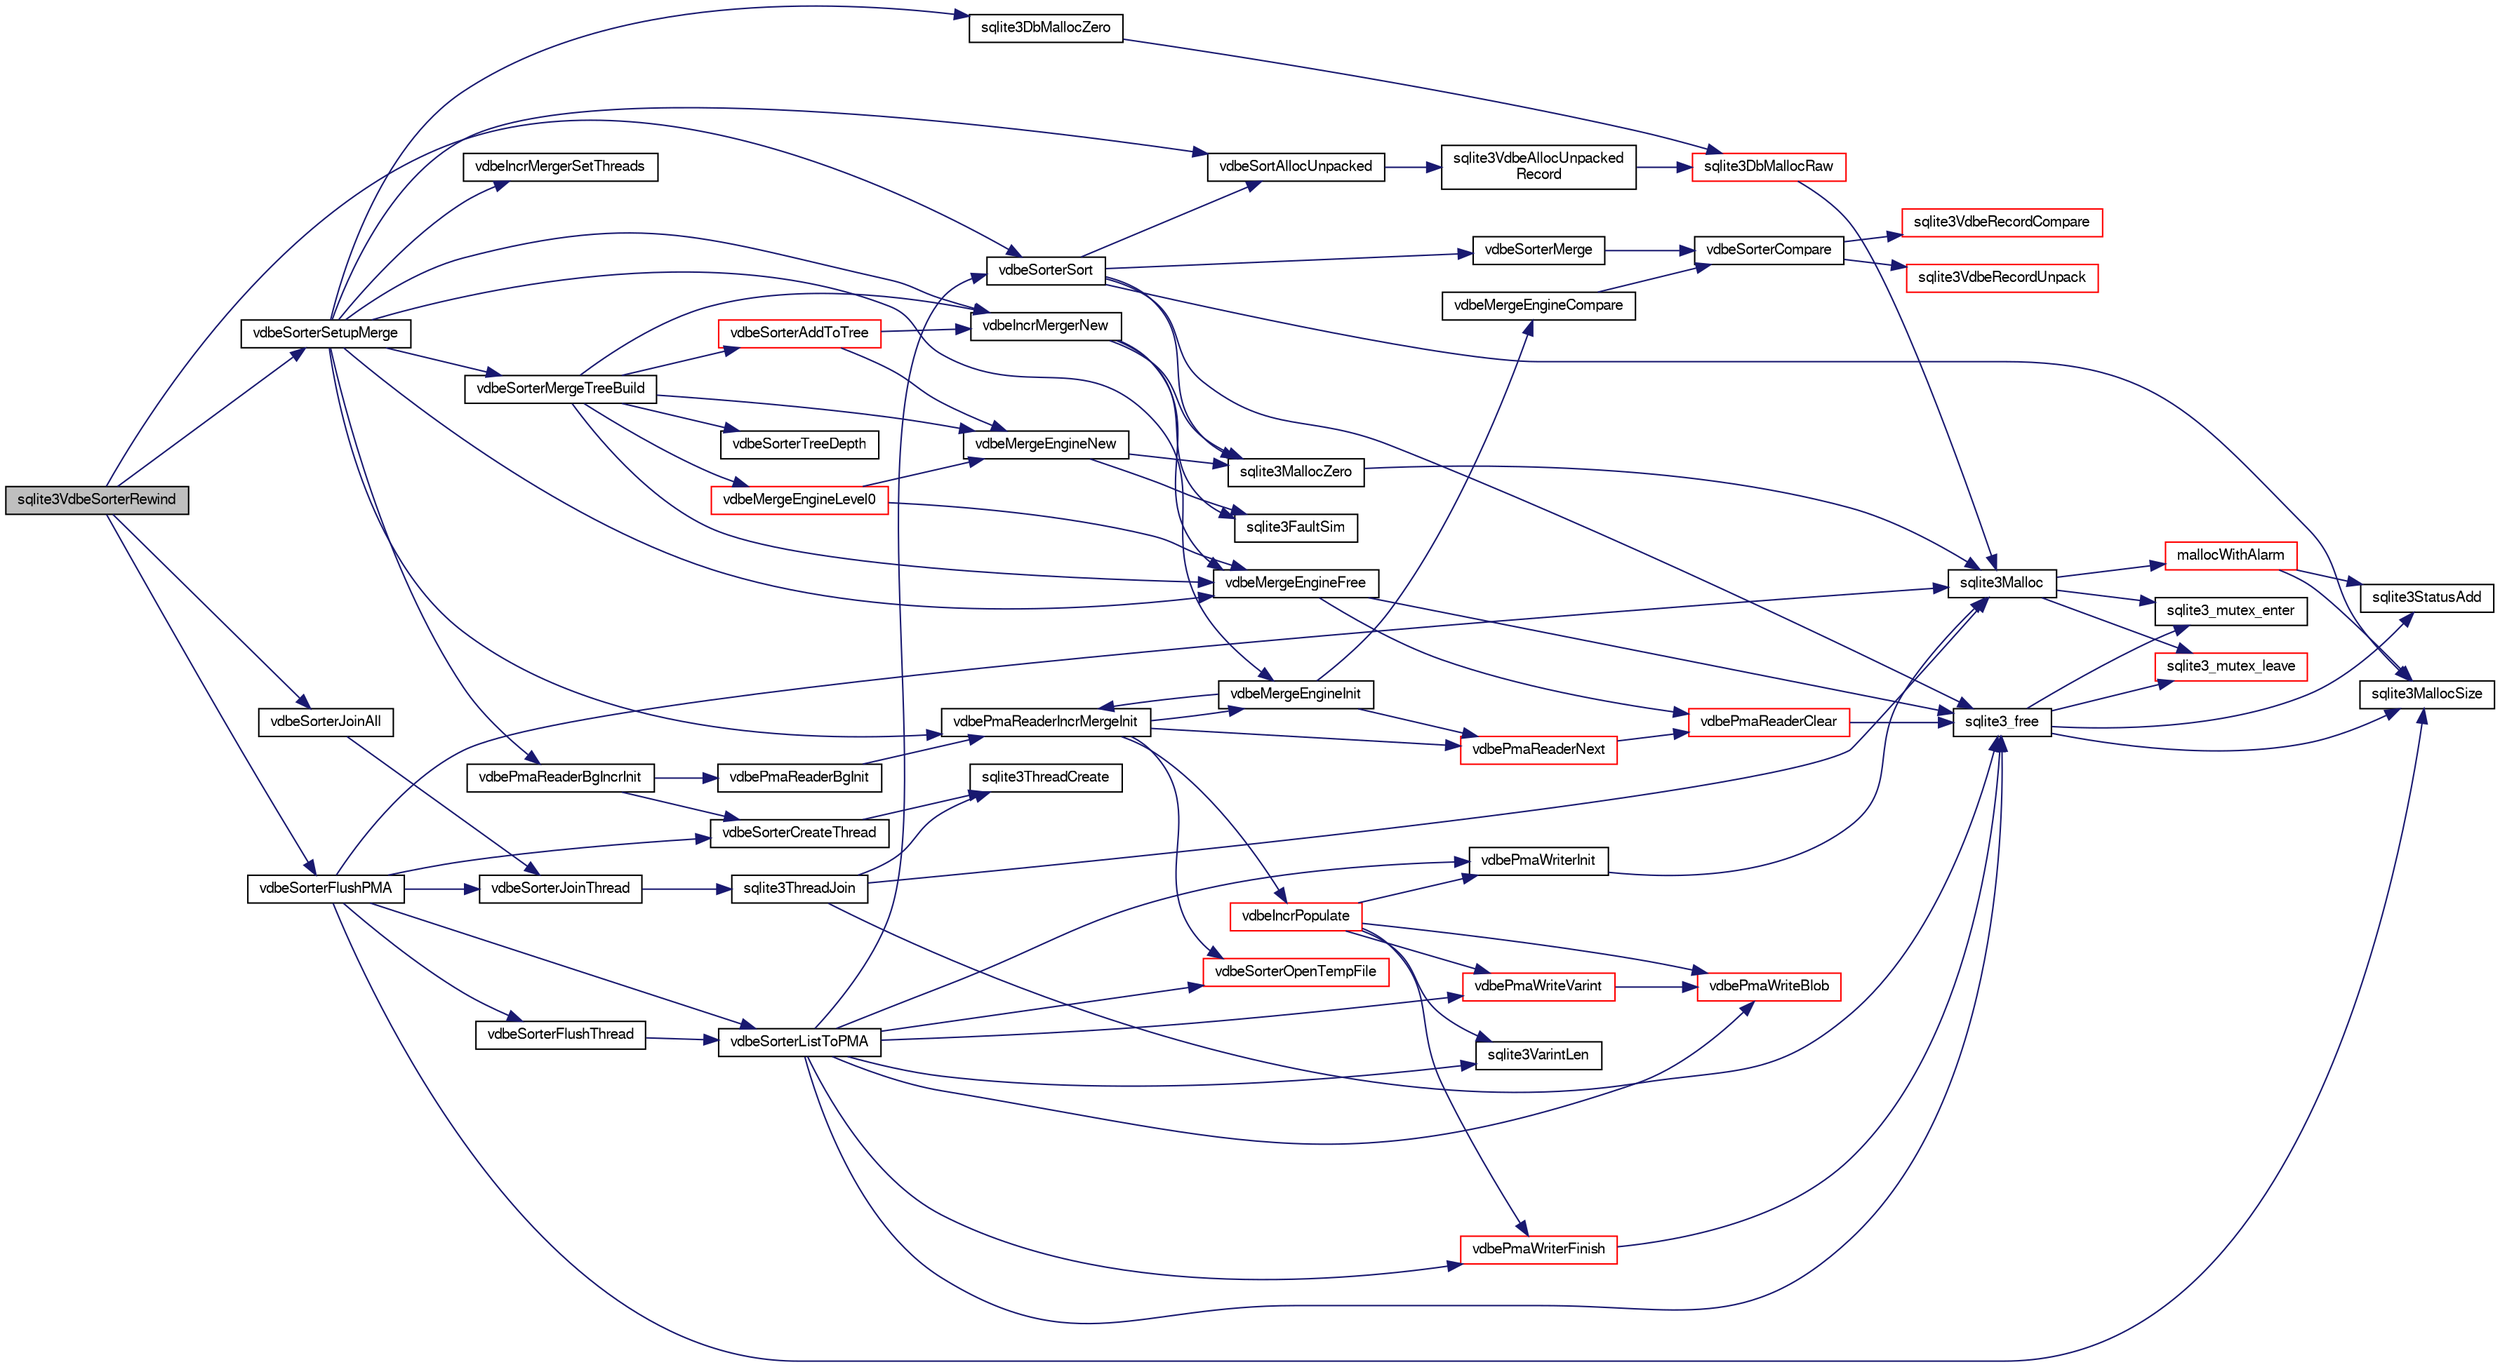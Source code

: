 digraph "sqlite3VdbeSorterRewind"
{
  edge [fontname="FreeSans",fontsize="10",labelfontname="FreeSans",labelfontsize="10"];
  node [fontname="FreeSans",fontsize="10",shape=record];
  rankdir="LR";
  Node794393 [label="sqlite3VdbeSorterRewind",height=0.2,width=0.4,color="black", fillcolor="grey75", style="filled", fontcolor="black"];
  Node794393 -> Node794394 [color="midnightblue",fontsize="10",style="solid",fontname="FreeSans"];
  Node794394 [label="vdbeSorterSort",height=0.2,width=0.4,color="black", fillcolor="white", style="filled",URL="$sqlite3_8c.html#a37472d80f20a7dec4ce84ad277d3341c"];
  Node794394 -> Node794395 [color="midnightblue",fontsize="10",style="solid",fontname="FreeSans"];
  Node794395 [label="vdbeSortAllocUnpacked",height=0.2,width=0.4,color="black", fillcolor="white", style="filled",URL="$sqlite3_8c.html#ae05c602664d89d5479e596e0a6cf1fd3"];
  Node794395 -> Node794396 [color="midnightblue",fontsize="10",style="solid",fontname="FreeSans"];
  Node794396 [label="sqlite3VdbeAllocUnpacked\lRecord",height=0.2,width=0.4,color="black", fillcolor="white", style="filled",URL="$sqlite3_8c.html#a473d7af9f383bad3155a618ff4f5bd2e"];
  Node794396 -> Node794397 [color="midnightblue",fontsize="10",style="solid",fontname="FreeSans"];
  Node794397 [label="sqlite3DbMallocRaw",height=0.2,width=0.4,color="red", fillcolor="white", style="filled",URL="$sqlite3_8c.html#abbe8be0cf7175e11ddc3e2218fad924e"];
  Node794397 -> Node794399 [color="midnightblue",fontsize="10",style="solid",fontname="FreeSans"];
  Node794399 [label="sqlite3Malloc",height=0.2,width=0.4,color="black", fillcolor="white", style="filled",URL="$sqlite3_8c.html#a361a2eaa846b1885f123abe46f5d8b2b"];
  Node794399 -> Node794400 [color="midnightblue",fontsize="10",style="solid",fontname="FreeSans"];
  Node794400 [label="sqlite3_mutex_enter",height=0.2,width=0.4,color="black", fillcolor="white", style="filled",URL="$sqlite3_8c.html#a1c12cde690bd89f104de5cbad12a6bf5"];
  Node794399 -> Node794401 [color="midnightblue",fontsize="10",style="solid",fontname="FreeSans"];
  Node794401 [label="mallocWithAlarm",height=0.2,width=0.4,color="red", fillcolor="white", style="filled",URL="$sqlite3_8c.html#ab070d5cf8e48ec8a6a43cf025d48598b"];
  Node794401 -> Node794407 [color="midnightblue",fontsize="10",style="solid",fontname="FreeSans"];
  Node794407 [label="sqlite3MallocSize",height=0.2,width=0.4,color="black", fillcolor="white", style="filled",URL="$sqlite3_8c.html#acf5d2a5f35270bafb050bd2def576955"];
  Node794401 -> Node794408 [color="midnightblue",fontsize="10",style="solid",fontname="FreeSans"];
  Node794408 [label="sqlite3StatusAdd",height=0.2,width=0.4,color="black", fillcolor="white", style="filled",URL="$sqlite3_8c.html#afa029f93586aeab4cc85360905dae9cd"];
  Node794399 -> Node794405 [color="midnightblue",fontsize="10",style="solid",fontname="FreeSans"];
  Node794405 [label="sqlite3_mutex_leave",height=0.2,width=0.4,color="red", fillcolor="white", style="filled",URL="$sqlite3_8c.html#a5838d235601dbd3c1fa993555c6bcc93"];
  Node794394 -> Node794409 [color="midnightblue",fontsize="10",style="solid",fontname="FreeSans"];
  Node794409 [label="sqlite3MallocZero",height=0.2,width=0.4,color="black", fillcolor="white", style="filled",URL="$sqlite3_8c.html#ab3e07a30b9b5471f9f5e8f9cb7229934"];
  Node794409 -> Node794399 [color="midnightblue",fontsize="10",style="solid",fontname="FreeSans"];
  Node794394 -> Node794407 [color="midnightblue",fontsize="10",style="solid",fontname="FreeSans"];
  Node794394 -> Node794410 [color="midnightblue",fontsize="10",style="solid",fontname="FreeSans"];
  Node794410 [label="vdbeSorterMerge",height=0.2,width=0.4,color="black", fillcolor="white", style="filled",URL="$sqlite3_8c.html#aaa5703afbca87873591cd9aaf20c07c1"];
  Node794410 -> Node794411 [color="midnightblue",fontsize="10",style="solid",fontname="FreeSans"];
  Node794411 [label="vdbeSorterCompare",height=0.2,width=0.4,color="black", fillcolor="white", style="filled",URL="$sqlite3_8c.html#a26a68c900e02f2594095fbb9847bcfcb"];
  Node794411 -> Node794412 [color="midnightblue",fontsize="10",style="solid",fontname="FreeSans"];
  Node794412 [label="sqlite3VdbeRecordUnpack",height=0.2,width=0.4,color="red", fillcolor="white", style="filled",URL="$sqlite3_8c.html#a33dc4e6ab8c683f8c42b357da66328a0"];
  Node794411 -> Node794685 [color="midnightblue",fontsize="10",style="solid",fontname="FreeSans"];
  Node794685 [label="sqlite3VdbeRecordCompare",height=0.2,width=0.4,color="red", fillcolor="white", style="filled",URL="$sqlite3_8c.html#a58c98706c7f8dd49c401c05bfe4932da"];
  Node794394 -> Node794427 [color="midnightblue",fontsize="10",style="solid",fontname="FreeSans"];
  Node794427 [label="sqlite3_free",height=0.2,width=0.4,color="black", fillcolor="white", style="filled",URL="$sqlite3_8c.html#a6552349e36a8a691af5487999ab09519"];
  Node794427 -> Node794400 [color="midnightblue",fontsize="10",style="solid",fontname="FreeSans"];
  Node794427 -> Node794408 [color="midnightblue",fontsize="10",style="solid",fontname="FreeSans"];
  Node794427 -> Node794407 [color="midnightblue",fontsize="10",style="solid",fontname="FreeSans"];
  Node794427 -> Node794405 [color="midnightblue",fontsize="10",style="solid",fontname="FreeSans"];
  Node794393 -> Node794689 [color="midnightblue",fontsize="10",style="solid",fontname="FreeSans"];
  Node794689 [label="vdbeSorterFlushPMA",height=0.2,width=0.4,color="black", fillcolor="white", style="filled",URL="$sqlite3_8c.html#ada9bb002d01885ef3856a19b12b99151"];
  Node794689 -> Node794690 [color="midnightblue",fontsize="10",style="solid",fontname="FreeSans"];
  Node794690 [label="vdbeSorterListToPMA",height=0.2,width=0.4,color="black", fillcolor="white", style="filled",URL="$sqlite3_8c.html#af6e1d043f93889ac86724fc534814300"];
  Node794690 -> Node794688 [color="midnightblue",fontsize="10",style="solid",fontname="FreeSans"];
  Node794688 [label="sqlite3VarintLen",height=0.2,width=0.4,color="black", fillcolor="white", style="filled",URL="$sqlite3_8c.html#a7ef2f973d52f5d21b856d4bed6bb1fec"];
  Node794690 -> Node794691 [color="midnightblue",fontsize="10",style="solid",fontname="FreeSans"];
  Node794691 [label="vdbeSorterOpenTempFile",height=0.2,width=0.4,color="red", fillcolor="white", style="filled",URL="$sqlite3_8c.html#a9fd9444b3357460ec17dcd8478ecbcaa"];
  Node794690 -> Node794394 [color="midnightblue",fontsize="10",style="solid",fontname="FreeSans"];
  Node794690 -> Node794695 [color="midnightblue",fontsize="10",style="solid",fontname="FreeSans"];
  Node794695 [label="vdbePmaWriterInit",height=0.2,width=0.4,color="black", fillcolor="white", style="filled",URL="$sqlite3_8c.html#add2341e0ef2818676d3e8e2245c26444"];
  Node794695 -> Node794399 [color="midnightblue",fontsize="10",style="solid",fontname="FreeSans"];
  Node794690 -> Node794696 [color="midnightblue",fontsize="10",style="solid",fontname="FreeSans"];
  Node794696 [label="vdbePmaWriteVarint",height=0.2,width=0.4,color="red", fillcolor="white", style="filled",URL="$sqlite3_8c.html#aad57491b31c37e673a40a35d7129777b"];
  Node794696 -> Node794699 [color="midnightblue",fontsize="10",style="solid",fontname="FreeSans"];
  Node794699 [label="vdbePmaWriteBlob",height=0.2,width=0.4,color="red", fillcolor="white", style="filled",URL="$sqlite3_8c.html#ab86066e4f912cd54aac5cbdb550c6e73"];
  Node794690 -> Node794699 [color="midnightblue",fontsize="10",style="solid",fontname="FreeSans"];
  Node794690 -> Node794427 [color="midnightblue",fontsize="10",style="solid",fontname="FreeSans"];
  Node794690 -> Node794701 [color="midnightblue",fontsize="10",style="solid",fontname="FreeSans"];
  Node794701 [label="vdbePmaWriterFinish",height=0.2,width=0.4,color="red", fillcolor="white", style="filled",URL="$sqlite3_8c.html#ad505e23bce1b9c21dedf010601199641"];
  Node794701 -> Node794427 [color="midnightblue",fontsize="10",style="solid",fontname="FreeSans"];
  Node794689 -> Node794702 [color="midnightblue",fontsize="10",style="solid",fontname="FreeSans"];
  Node794702 [label="vdbeSorterJoinThread",height=0.2,width=0.4,color="black", fillcolor="white", style="filled",URL="$sqlite3_8c.html#a4e60b28b8975e8e1e4fa2059c12561f0"];
  Node794702 -> Node794703 [color="midnightblue",fontsize="10",style="solid",fontname="FreeSans"];
  Node794703 [label="sqlite3ThreadJoin",height=0.2,width=0.4,color="black", fillcolor="white", style="filled",URL="$sqlite3_8c.html#a5d675a90f2ab38ee6ca70a0a6345e225"];
  Node794703 -> Node794427 [color="midnightblue",fontsize="10",style="solid",fontname="FreeSans"];
  Node794703 -> Node794704 [color="midnightblue",fontsize="10",style="solid",fontname="FreeSans"];
  Node794704 [label="sqlite3ThreadCreate",height=0.2,width=0.4,color="black", fillcolor="white", style="filled",URL="$sqlite3_8c.html#a7dcba51ea870cc37833e5b2a5a157bef"];
  Node794703 -> Node794399 [color="midnightblue",fontsize="10",style="solid",fontname="FreeSans"];
  Node794689 -> Node794407 [color="midnightblue",fontsize="10",style="solid",fontname="FreeSans"];
  Node794689 -> Node794399 [color="midnightblue",fontsize="10",style="solid",fontname="FreeSans"];
  Node794689 -> Node794705 [color="midnightblue",fontsize="10",style="solid",fontname="FreeSans"];
  Node794705 [label="vdbeSorterCreateThread",height=0.2,width=0.4,color="black", fillcolor="white", style="filled",URL="$sqlite3_8c.html#a720f35765c34e9002b126082c44271bb"];
  Node794705 -> Node794704 [color="midnightblue",fontsize="10",style="solid",fontname="FreeSans"];
  Node794689 -> Node794706 [color="midnightblue",fontsize="10",style="solid",fontname="FreeSans"];
  Node794706 [label="vdbeSorterFlushThread",height=0.2,width=0.4,color="black", fillcolor="white", style="filled",URL="$sqlite3_8c.html#ae32035370aac482806760be77ff06325"];
  Node794706 -> Node794690 [color="midnightblue",fontsize="10",style="solid",fontname="FreeSans"];
  Node794393 -> Node794707 [color="midnightblue",fontsize="10",style="solid",fontname="FreeSans"];
  Node794707 [label="vdbeSorterJoinAll",height=0.2,width=0.4,color="black", fillcolor="white", style="filled",URL="$sqlite3_8c.html#a5cdb5b8f6cb109f97528d36e28565113"];
  Node794707 -> Node794702 [color="midnightblue",fontsize="10",style="solid",fontname="FreeSans"];
  Node794393 -> Node794708 [color="midnightblue",fontsize="10",style="solid",fontname="FreeSans"];
  Node794708 [label="vdbeSorterSetupMerge",height=0.2,width=0.4,color="black", fillcolor="white", style="filled",URL="$sqlite3_8c.html#a82088507aafeedcc04af031f7ea0bbd8"];
  Node794708 -> Node794709 [color="midnightblue",fontsize="10",style="solid",fontname="FreeSans"];
  Node794709 [label="vdbeSorterMergeTreeBuild",height=0.2,width=0.4,color="black", fillcolor="white", style="filled",URL="$sqlite3_8c.html#a7af2bdcef74d6ae7b6c04a2a7d171f33"];
  Node794709 -> Node794710 [color="midnightblue",fontsize="10",style="solid",fontname="FreeSans"];
  Node794710 [label="vdbeMergeEngineNew",height=0.2,width=0.4,color="black", fillcolor="white", style="filled",URL="$sqlite3_8c.html#a606e911c9715ea88dd5a8dec34955be5"];
  Node794710 -> Node794711 [color="midnightblue",fontsize="10",style="solid",fontname="FreeSans"];
  Node794711 [label="sqlite3FaultSim",height=0.2,width=0.4,color="black", fillcolor="white", style="filled",URL="$sqlite3_8c.html#a609068924de458ce924b87b332d8d67b"];
  Node794710 -> Node794409 [color="midnightblue",fontsize="10",style="solid",fontname="FreeSans"];
  Node794709 -> Node794712 [color="midnightblue",fontsize="10",style="solid",fontname="FreeSans"];
  Node794712 [label="vdbeSorterTreeDepth",height=0.2,width=0.4,color="black", fillcolor="white", style="filled",URL="$sqlite3_8c.html#ab03b7235ad8d9d255502c719539a53d6"];
  Node794709 -> Node794713 [color="midnightblue",fontsize="10",style="solid",fontname="FreeSans"];
  Node794713 [label="vdbeMergeEngineLevel0",height=0.2,width=0.4,color="red", fillcolor="white", style="filled",URL="$sqlite3_8c.html#a5b84168cf5b5c64218810fbc3182b95f"];
  Node794713 -> Node794710 [color="midnightblue",fontsize="10",style="solid",fontname="FreeSans"];
  Node794713 -> Node794733 [color="midnightblue",fontsize="10",style="solid",fontname="FreeSans"];
  Node794733 [label="vdbeMergeEngineFree",height=0.2,width=0.4,color="black", fillcolor="white", style="filled",URL="$sqlite3_8c.html#a6cb59e7106205b62881f202786177310"];
  Node794733 -> Node794729 [color="midnightblue",fontsize="10",style="solid",fontname="FreeSans"];
  Node794729 [label="vdbePmaReaderClear",height=0.2,width=0.4,color="red", fillcolor="white", style="filled",URL="$sqlite3_8c.html#ae4ef2e668d3028e75343e65046d42a2d"];
  Node794729 -> Node794427 [color="midnightblue",fontsize="10",style="solid",fontname="FreeSans"];
  Node794733 -> Node794427 [color="midnightblue",fontsize="10",style="solid",fontname="FreeSans"];
  Node794709 -> Node794734 [color="midnightblue",fontsize="10",style="solid",fontname="FreeSans"];
  Node794734 [label="vdbeSorterAddToTree",height=0.2,width=0.4,color="red", fillcolor="white", style="filled",URL="$sqlite3_8c.html#a8eccbbf1454e5f56267f1c7e47817773"];
  Node794734 -> Node794735 [color="midnightblue",fontsize="10",style="solid",fontname="FreeSans"];
  Node794735 [label="vdbeIncrMergerNew",height=0.2,width=0.4,color="black", fillcolor="white", style="filled",URL="$sqlite3_8c.html#a6778b3fa8280f7e0fb50401ccb34e0cc"];
  Node794735 -> Node794711 [color="midnightblue",fontsize="10",style="solid",fontname="FreeSans"];
  Node794735 -> Node794409 [color="midnightblue",fontsize="10",style="solid",fontname="FreeSans"];
  Node794735 -> Node794733 [color="midnightblue",fontsize="10",style="solid",fontname="FreeSans"];
  Node794734 -> Node794710 [color="midnightblue",fontsize="10",style="solid",fontname="FreeSans"];
  Node794709 -> Node794735 [color="midnightblue",fontsize="10",style="solid",fontname="FreeSans"];
  Node794709 -> Node794733 [color="midnightblue",fontsize="10",style="solid",fontname="FreeSans"];
  Node794708 -> Node794395 [color="midnightblue",fontsize="10",style="solid",fontname="FreeSans"];
  Node794708 -> Node794616 [color="midnightblue",fontsize="10",style="solid",fontname="FreeSans"];
  Node794616 [label="sqlite3DbMallocZero",height=0.2,width=0.4,color="black", fillcolor="white", style="filled",URL="$sqlite3_8c.html#a49cfebac9d6067a03442c92af73f33e4"];
  Node794616 -> Node794397 [color="midnightblue",fontsize="10",style="solid",fontname="FreeSans"];
  Node794708 -> Node794735 [color="midnightblue",fontsize="10",style="solid",fontname="FreeSans"];
  Node794708 -> Node794736 [color="midnightblue",fontsize="10",style="solid",fontname="FreeSans"];
  Node794736 [label="vdbeIncrMergerSetThreads",height=0.2,width=0.4,color="black", fillcolor="white", style="filled",URL="$sqlite3_8c.html#a054a73bfd8eb7ff54c7cdf62e004f8b2"];
  Node794708 -> Node794737 [color="midnightblue",fontsize="10",style="solid",fontname="FreeSans"];
  Node794737 [label="vdbePmaReaderIncrMergeInit",height=0.2,width=0.4,color="black", fillcolor="white", style="filled",URL="$sqlite3_8c.html#a8174970251c49119bb287029eb1d3aed"];
  Node794737 -> Node794738 [color="midnightblue",fontsize="10",style="solid",fontname="FreeSans"];
  Node794738 [label="vdbeMergeEngineInit",height=0.2,width=0.4,color="black", fillcolor="white", style="filled",URL="$sqlite3_8c.html#aa3c8bfc9bbc60c4bc1402369750c8c1f"];
  Node794738 -> Node794723 [color="midnightblue",fontsize="10",style="solid",fontname="FreeSans"];
  Node794723 [label="vdbePmaReaderNext",height=0.2,width=0.4,color="red", fillcolor="white", style="filled",URL="$sqlite3_8c.html#af63a38a01ef1374e7a717f83c2ccf648"];
  Node794723 -> Node794729 [color="midnightblue",fontsize="10",style="solid",fontname="FreeSans"];
  Node794738 -> Node794737 [color="midnightblue",fontsize="10",style="solid",fontname="FreeSans"];
  Node794738 -> Node794739 [color="midnightblue",fontsize="10",style="solid",fontname="FreeSans"];
  Node794739 [label="vdbeMergeEngineCompare",height=0.2,width=0.4,color="black", fillcolor="white", style="filled",URL="$sqlite3_8c.html#a828af0ac9092cfce3a40e78e66dd0039"];
  Node794739 -> Node794411 [color="midnightblue",fontsize="10",style="solid",fontname="FreeSans"];
  Node794737 -> Node794691 [color="midnightblue",fontsize="10",style="solid",fontname="FreeSans"];
  Node794737 -> Node794727 [color="midnightblue",fontsize="10",style="solid",fontname="FreeSans"];
  Node794727 [label="vdbeIncrPopulate",height=0.2,width=0.4,color="red", fillcolor="white", style="filled",URL="$sqlite3_8c.html#a157a9f79260999f8f5f336d246f7b1bd"];
  Node794727 -> Node794695 [color="midnightblue",fontsize="10",style="solid",fontname="FreeSans"];
  Node794727 -> Node794688 [color="midnightblue",fontsize="10",style="solid",fontname="FreeSans"];
  Node794727 -> Node794696 [color="midnightblue",fontsize="10",style="solid",fontname="FreeSans"];
  Node794727 -> Node794699 [color="midnightblue",fontsize="10",style="solid",fontname="FreeSans"];
  Node794727 -> Node794701 [color="midnightblue",fontsize="10",style="solid",fontname="FreeSans"];
  Node794737 -> Node794723 [color="midnightblue",fontsize="10",style="solid",fontname="FreeSans"];
  Node794708 -> Node794740 [color="midnightblue",fontsize="10",style="solid",fontname="FreeSans"];
  Node794740 [label="vdbePmaReaderBgIncrInit",height=0.2,width=0.4,color="black", fillcolor="white", style="filled",URL="$sqlite3_8c.html#a6af1891e09d9b5c7fc9fa201cf96d9ab"];
  Node794740 -> Node794705 [color="midnightblue",fontsize="10",style="solid",fontname="FreeSans"];
  Node794740 -> Node794741 [color="midnightblue",fontsize="10",style="solid",fontname="FreeSans"];
  Node794741 [label="vdbePmaReaderBgInit",height=0.2,width=0.4,color="black", fillcolor="white", style="filled",URL="$sqlite3_8c.html#a9b5ba54e987dd6921fce57849ada7006"];
  Node794741 -> Node794737 [color="midnightblue",fontsize="10",style="solid",fontname="FreeSans"];
  Node794708 -> Node794738 [color="midnightblue",fontsize="10",style="solid",fontname="FreeSans"];
  Node794708 -> Node794733 [color="midnightblue",fontsize="10",style="solid",fontname="FreeSans"];
}
